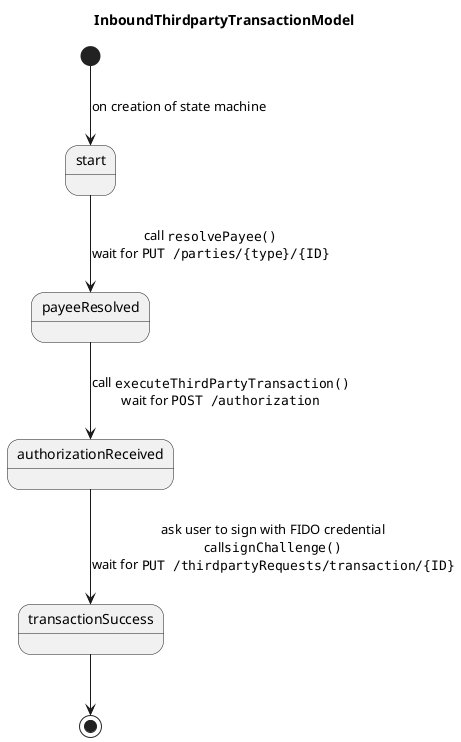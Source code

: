 @startuml InboundThirdpartyTransactionModel

title InboundThirdpartyTransactionModel

[*] --> start: on creation of state machine
start --> payeeResolved: call ""resolvePayee()""\nwait for ""PUT /parties/{type}/{ID}""
payeeResolved --> authorizationReceived: call ""executeThirdPartyTransaction()""\nwait for ""POST /authorization""
authorizationReceived --> transactionSuccess: ask user to sign with FIDO credential\ncall""signChallenge()""\nwait for ""PUT /thirdpartyRequests/transaction/{ID}""
transactionSuccess --> [*]

@enduml
